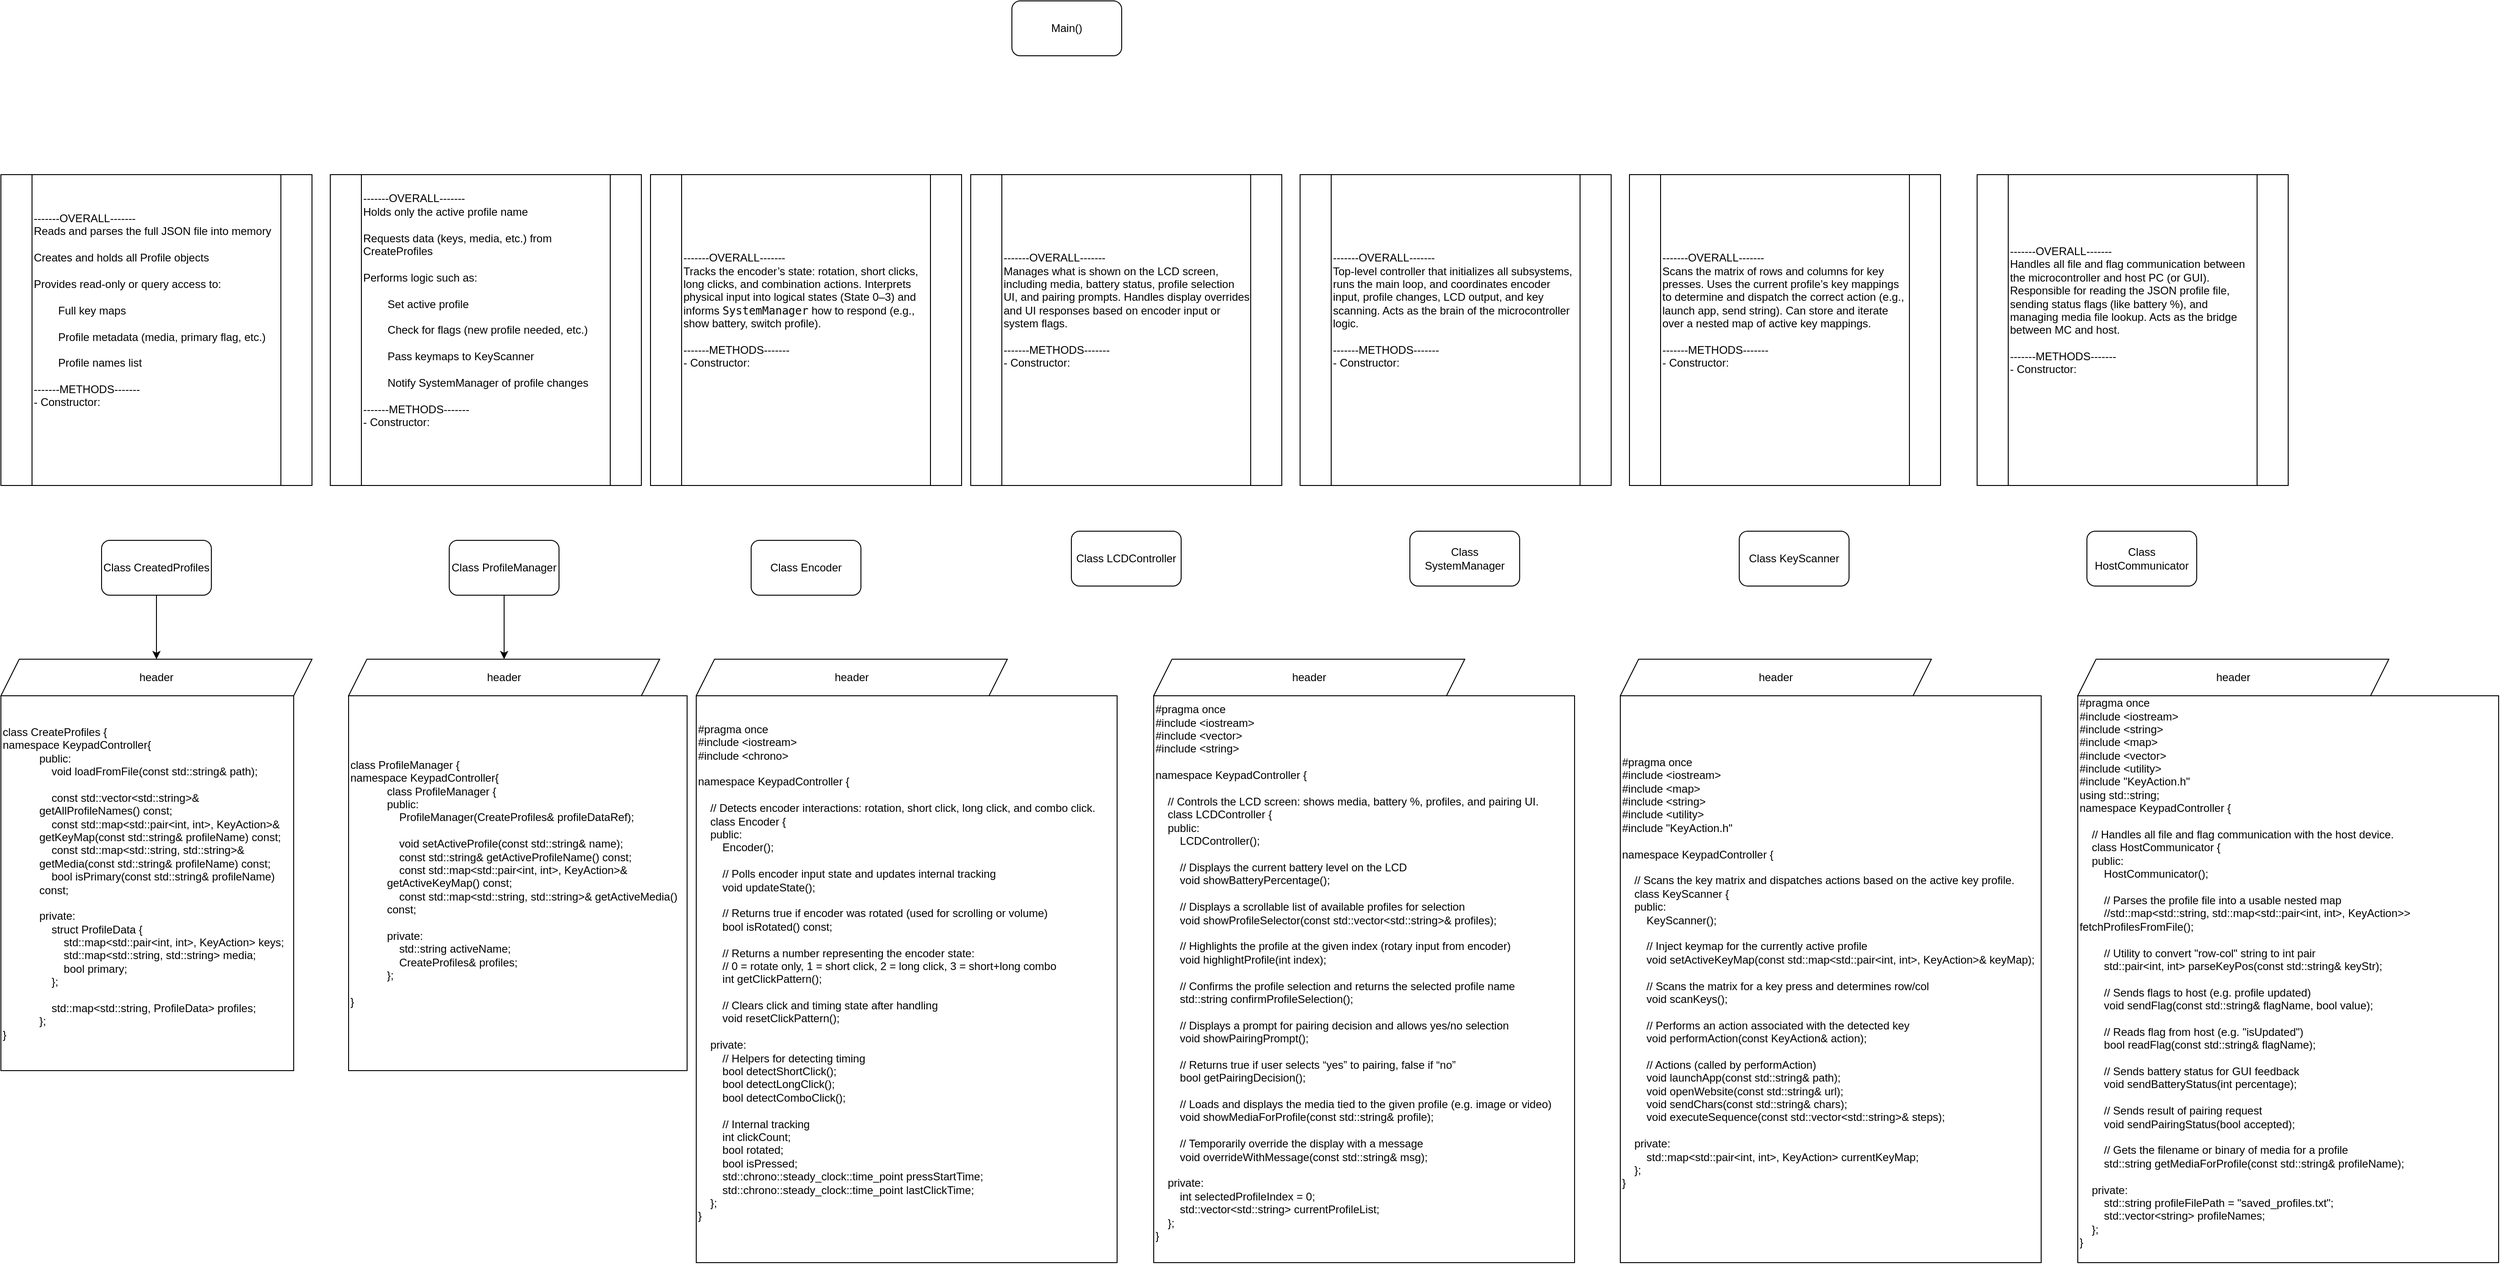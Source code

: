 <mxfile version="27.0.5">
  <diagram name="Page-1" id="1SPhpuADm64l0Hxg2bN5">
    <mxGraphModel dx="1892" dy="1667" grid="1" gridSize="10" guides="1" tooltips="1" connect="1" arrows="1" fold="1" page="1" pageScale="1" pageWidth="850" pageHeight="1100" math="0" shadow="0">
      <root>
        <mxCell id="0" />
        <mxCell id="1" parent="0" />
        <mxCell id="7xy5X7pBSjGH1rJuHNb_-1" value="Main()" style="rounded=1;whiteSpace=wrap;html=1;" parent="1" vertex="1">
          <mxGeometry x="425" y="-470" width="120" height="60" as="geometry" />
        </mxCell>
        <mxCell id="7xy5X7pBSjGH1rJuHNb_-3" value="Class Encoder" style="rounded=1;whiteSpace=wrap;html=1;" parent="1" vertex="1">
          <mxGeometry x="140" y="120" width="120" height="60" as="geometry" />
        </mxCell>
        <mxCell id="KJ3M8dmH54Ed4lHhk8dp-18" style="edgeStyle=orthogonalEdgeStyle;rounded=0;orthogonalLoop=1;jettySize=auto;html=1;" parent="1" source="7xy5X7pBSjGH1rJuHNb_-4" target="KJ3M8dmH54Ed4lHhk8dp-14" edge="1">
          <mxGeometry relative="1" as="geometry" />
        </mxCell>
        <mxCell id="7xy5X7pBSjGH1rJuHNb_-4" value="Class ProfileManager" style="rounded=1;whiteSpace=wrap;html=1;" parent="1" vertex="1">
          <mxGeometry x="-190" y="120" width="120" height="60" as="geometry" />
        </mxCell>
        <mxCell id="7xy5X7pBSjGH1rJuHNb_-5" value="Class LCDController" style="rounded=1;whiteSpace=wrap;html=1;" parent="1" vertex="1">
          <mxGeometry x="490" y="110" width="120" height="60" as="geometry" />
        </mxCell>
        <mxCell id="7xy5X7pBSjGH1rJuHNb_-6" value="Class SystemManager" style="rounded=1;whiteSpace=wrap;html=1;" parent="1" vertex="1">
          <mxGeometry x="860" y="110" width="120" height="60" as="geometry" />
        </mxCell>
        <mxCell id="7xy5X7pBSjGH1rJuHNb_-7" value="Class HostCommunicator" style="rounded=1;whiteSpace=wrap;html=1;" parent="1" vertex="1">
          <mxGeometry x="1600" y="110" width="120" height="60" as="geometry" />
        </mxCell>
        <mxCell id="7xy5X7pBSjGH1rJuHNb_-8" value="Class KeyScanner" style="rounded=1;whiteSpace=wrap;html=1;" parent="1" vertex="1">
          <mxGeometry x="1220" y="110" width="120" height="60" as="geometry" />
        </mxCell>
        <mxCell id="KJ3M8dmH54Ed4lHhk8dp-19" style="edgeStyle=orthogonalEdgeStyle;rounded=0;orthogonalLoop=1;jettySize=auto;html=1;entryX=0.5;entryY=0;entryDx=0;entryDy=0;" parent="1" source="7xy5X7pBSjGH1rJuHNb_-9" target="7xy5X7pBSjGH1rJuHNb_-10" edge="1">
          <mxGeometry relative="1" as="geometry" />
        </mxCell>
        <mxCell id="7xy5X7pBSjGH1rJuHNb_-9" value="Class CreatedProfiles" style="rounded=1;whiteSpace=wrap;html=1;" parent="1" vertex="1">
          <mxGeometry x="-570" y="120" width="120" height="60" as="geometry" />
        </mxCell>
        <mxCell id="7xy5X7pBSjGH1rJuHNb_-10" value="header" style="shape=parallelogram;perimeter=parallelogramPerimeter;whiteSpace=wrap;html=1;fixedSize=1;" parent="1" vertex="1">
          <mxGeometry x="-680" y="250" width="340" height="40" as="geometry" />
        </mxCell>
        <mxCell id="7xy5X7pBSjGH1rJuHNb_-15" value="-------OVERALL-------&amp;nbsp;&lt;div&gt;&lt;div&gt;Reads and parses the full JSON file into memory&lt;/div&gt;&lt;div&gt;&lt;br&gt;&lt;/div&gt;&lt;div&gt;Creates and holds all Profile objects&lt;/div&gt;&lt;div&gt;&lt;br&gt;&lt;/div&gt;&lt;div&gt;Provides read-only or query access to:&lt;/div&gt;&lt;div&gt;&lt;br&gt;&lt;/div&gt;&lt;div&gt;&lt;span style=&quot;white-space: pre;&quot;&gt;&#x9;&lt;/span&gt;Full key maps&lt;/div&gt;&lt;div&gt;&lt;br&gt;&lt;/div&gt;&lt;div&gt;&lt;span style=&quot;white-space: pre;&quot;&gt;&#x9;&lt;/span&gt;Profile metadata (media, primary flag, etc.)&lt;/div&gt;&lt;div&gt;&lt;br&gt;&lt;/div&gt;&lt;div&gt;&lt;span style=&quot;white-space: pre;&quot;&gt;&#x9;&lt;/span&gt;Profile names list&lt;/div&gt;&lt;/div&gt;&lt;div&gt;&lt;div&gt;&lt;br&gt;&lt;/div&gt;&lt;div&gt;-------METHODS-------&amp;nbsp;&lt;/div&gt;&lt;div&gt;- Constructor:&lt;br&gt;&lt;br&gt;&lt;br&gt;&lt;br&gt;&lt;/div&gt;&lt;/div&gt;" style="shape=process;whiteSpace=wrap;html=1;backgroundOutline=1;align=left;" parent="1" vertex="1">
          <mxGeometry x="-680" y="-280" width="340" height="340" as="geometry" />
        </mxCell>
        <mxCell id="KJ3M8dmH54Ed4lHhk8dp-2" value="-------OVERALL-------&amp;nbsp;&lt;div&gt;&lt;div&gt;Holds only the active profile name&lt;/div&gt;&lt;div&gt;&lt;br&gt;&lt;/div&gt;&lt;div&gt;Requests data (keys, media, etc.) from CreateProfiles&lt;/div&gt;&lt;div&gt;&lt;br&gt;&lt;/div&gt;&lt;div&gt;Performs logic such as:&lt;/div&gt;&lt;div&gt;&lt;br&gt;&lt;/div&gt;&lt;div&gt;&lt;span style=&quot;white-space: pre;&quot;&gt;&#x9;&lt;/span&gt;Set active profile&lt;/div&gt;&lt;div&gt;&lt;br&gt;&lt;/div&gt;&lt;div&gt;&lt;span style=&quot;white-space: pre;&quot;&gt;&#x9;&lt;/span&gt;Check for flags (new profile needed, etc.)&lt;/div&gt;&lt;div&gt;&lt;br&gt;&lt;/div&gt;&lt;div&gt;&lt;span style=&quot;white-space: pre;&quot;&gt;&#x9;&lt;/span&gt;Pass keymaps to KeyScanner&lt;/div&gt;&lt;div&gt;&lt;br&gt;&lt;/div&gt;&lt;div&gt;&lt;span style=&quot;white-space: pre;&quot;&gt;&#x9;&lt;/span&gt;Notify SystemManager of profile changes&lt;/div&gt;&lt;/div&gt;&lt;div&gt;&lt;div&gt;&lt;br&gt;&lt;/div&gt;&lt;div&gt;-------METHODS-------&amp;nbsp;&lt;/div&gt;&lt;div&gt;- Constructor:&lt;br&gt;&lt;br&gt;&lt;br&gt;&lt;br&gt;&lt;/div&gt;&lt;/div&gt;" style="shape=process;whiteSpace=wrap;html=1;backgroundOutline=1;align=left;" parent="1" vertex="1">
          <mxGeometry x="-320" y="-280" width="340" height="340" as="geometry" />
        </mxCell>
        <mxCell id="KJ3M8dmH54Ed4lHhk8dp-3" value="-------OVERALL-------&amp;nbsp;&lt;div&gt;Tracks the encoder’s state: rotation, short clicks, long clicks, and combination actions. Interprets physical input into logical states (State 0–3) and informs &lt;code data-end=&quot;1506&quot; data-start=&quot;1491&quot;&gt;SystemManager&lt;/code&gt; how to respond (e.g., show battery, switch profile).&lt;/div&gt;&lt;div&gt;&lt;div&gt;&lt;br&gt;&lt;/div&gt;&lt;div&gt;-------METHODS-------&amp;nbsp;&lt;/div&gt;&lt;div&gt;- Constructor:&lt;br&gt;&lt;br&gt;&lt;br&gt;&lt;br&gt;&lt;/div&gt;&lt;/div&gt;" style="shape=process;whiteSpace=wrap;html=1;backgroundOutline=1;align=left;" parent="1" vertex="1">
          <mxGeometry x="30" y="-280" width="340" height="340" as="geometry" />
        </mxCell>
        <mxCell id="KJ3M8dmH54Ed4lHhk8dp-4" value="-------OVERALL-------&amp;nbsp;&lt;div&gt;Manages what is shown on the LCD screen, including media, battery status, profile selection UI, and pairing prompts. Handles display overrides and UI responses based on encoder input or system flags.&lt;/div&gt;&lt;div&gt;&lt;div&gt;&lt;br&gt;&lt;/div&gt;&lt;div&gt;-------METHODS-------&amp;nbsp;&lt;/div&gt;&lt;div&gt;- Constructor:&lt;br&gt;&lt;br&gt;&lt;br&gt;&lt;br&gt;&lt;/div&gt;&lt;/div&gt;" style="shape=process;whiteSpace=wrap;html=1;backgroundOutline=1;align=left;" parent="1" vertex="1">
          <mxGeometry x="380" y="-280" width="340" height="340" as="geometry" />
        </mxCell>
        <mxCell id="KJ3M8dmH54Ed4lHhk8dp-5" value="-------OVERALL-------&amp;nbsp;&lt;div&gt;Top-level controller that initializes all subsystems, runs the main loop, and coordinates encoder input, profile changes, LCD output, and key scanning. Acts as the brain of the microcontroller logic.&lt;/div&gt;&lt;div&gt;&lt;div&gt;&lt;br&gt;&lt;/div&gt;&lt;div&gt;-------METHODS-------&amp;nbsp;&lt;/div&gt;&lt;div&gt;- Constructor:&lt;br&gt;&lt;br&gt;&lt;br&gt;&lt;br&gt;&lt;/div&gt;&lt;/div&gt;" style="shape=process;whiteSpace=wrap;html=1;backgroundOutline=1;align=left;" parent="1" vertex="1">
          <mxGeometry x="740" y="-280" width="340" height="340" as="geometry" />
        </mxCell>
        <mxCell id="KJ3M8dmH54Ed4lHhk8dp-6" value="-------OVERALL-------&amp;nbsp;&lt;div&gt;Scans the matrix of rows and columns for key presses. Uses the current profile’s key mappings to determine and dispatch the correct action (e.g., launch app, send string). Can store and iterate over a nested map of active key mappings.&lt;/div&gt;&lt;div&gt;&lt;div&gt;&lt;br&gt;&lt;/div&gt;&lt;div&gt;-------METHODS-------&amp;nbsp;&lt;/div&gt;&lt;div&gt;- Constructor:&lt;br&gt;&lt;br&gt;&lt;br&gt;&lt;br&gt;&lt;/div&gt;&lt;/div&gt;" style="shape=process;whiteSpace=wrap;html=1;backgroundOutline=1;align=left;" parent="1" vertex="1">
          <mxGeometry x="1100" y="-280" width="340" height="340" as="geometry" />
        </mxCell>
        <mxCell id="KJ3M8dmH54Ed4lHhk8dp-7" value="-------OVERALL-------&amp;nbsp;&lt;div&gt;Handles all file and flag communication between the microcontroller and host PC (or GUI). Responsible for reading the JSON profile file, sending status flags (like battery %), and managing media file lookup. Acts as the bridge between MC and host.&lt;/div&gt;&lt;div&gt;&lt;div&gt;&lt;br&gt;&lt;/div&gt;&lt;div&gt;-------METHODS-------&amp;nbsp;&lt;/div&gt;&lt;div&gt;- Constructor:&lt;br&gt;&lt;br&gt;&lt;br&gt;&lt;br&gt;&lt;/div&gt;&lt;/div&gt;" style="shape=process;whiteSpace=wrap;html=1;backgroundOutline=1;align=left;" parent="1" vertex="1">
          <mxGeometry x="1480" y="-280" width="340" height="340" as="geometry" />
        </mxCell>
        <mxCell id="KJ3M8dmH54Ed4lHhk8dp-13" value="&lt;div&gt;class CreateProfiles {&lt;/div&gt;&lt;div&gt;namespace KeypadController{&lt;/div&gt;&lt;blockquote style=&quot;margin: 0 0 0 40px; border: none; padding: 0px;&quot;&gt;&lt;div&gt;public:&lt;/div&gt;&lt;div&gt;&amp;nbsp; &amp;nbsp; void loadFromFile(const std::string&amp;amp; path);&lt;/div&gt;&lt;div&gt;&lt;br&gt;&lt;/div&gt;&lt;div&gt;&amp;nbsp; &amp;nbsp; const std::vector&amp;lt;std::string&amp;gt;&amp;amp; getAllProfileNames() const;&lt;/div&gt;&lt;div&gt;&amp;nbsp; &amp;nbsp; const std::map&amp;lt;std::pair&amp;lt;int, int&amp;gt;, KeyAction&amp;gt;&amp;amp; getKeyMap(const std::string&amp;amp; profileName) const;&lt;/div&gt;&lt;div&gt;&amp;nbsp; &amp;nbsp; const std::map&amp;lt;std::string, std::string&amp;gt;&amp;amp; getMedia(const std::string&amp;amp; profileName) const;&lt;/div&gt;&lt;div&gt;&amp;nbsp; &amp;nbsp; bool isPrimary(const std::string&amp;amp; profileName) const;&lt;/div&gt;&lt;div&gt;&lt;br&gt;&lt;/div&gt;&lt;div&gt;private:&lt;/div&gt;&lt;div&gt;&amp;nbsp; &amp;nbsp; struct ProfileData {&lt;/div&gt;&lt;div&gt;&amp;nbsp; &amp;nbsp; &amp;nbsp; &amp;nbsp; std::map&amp;lt;std::pair&amp;lt;int, int&amp;gt;, KeyAction&amp;gt; keys;&lt;/div&gt;&lt;div&gt;&amp;nbsp; &amp;nbsp; &amp;nbsp; &amp;nbsp; std::map&amp;lt;std::string, std::string&amp;gt; media;&lt;/div&gt;&lt;div&gt;&amp;nbsp; &amp;nbsp; &amp;nbsp; &amp;nbsp; bool primary;&lt;/div&gt;&lt;div&gt;&amp;nbsp; &amp;nbsp; };&lt;/div&gt;&lt;div&gt;&lt;br&gt;&lt;/div&gt;&lt;div&gt;&amp;nbsp; &amp;nbsp; std::map&amp;lt;std::string, ProfileData&amp;gt; profiles;&lt;/div&gt;&lt;div&gt;};&lt;/div&gt;&lt;/blockquote&gt;&lt;div&gt;}&lt;/div&gt;" style="rounded=0;whiteSpace=wrap;html=1;align=left;" parent="1" vertex="1">
          <mxGeometry x="-680" y="290" width="320" height="410" as="geometry" />
        </mxCell>
        <mxCell id="KJ3M8dmH54Ed4lHhk8dp-14" value="header" style="shape=parallelogram;perimeter=parallelogramPerimeter;whiteSpace=wrap;html=1;fixedSize=1;" parent="1" vertex="1">
          <mxGeometry x="-300" y="250" width="340" height="40" as="geometry" />
        </mxCell>
        <mxCell id="KJ3M8dmH54Ed4lHhk8dp-15" value="&lt;div&gt;class ProfileManager&amp;nbsp;{&lt;/div&gt;&lt;div&gt;namespace KeypadController{&lt;/div&gt;&lt;blockquote style=&quot;margin: 0 0 0 40px; border: none; padding: 0px;&quot;&gt;&lt;div&gt;class ProfileManager {&lt;/div&gt;&lt;div&gt;public:&lt;/div&gt;&lt;div&gt;&amp;nbsp; &amp;nbsp; ProfileManager(CreateProfiles&amp;amp; profileDataRef);&lt;/div&gt;&lt;div&gt;&lt;br&gt;&lt;/div&gt;&lt;div&gt;&amp;nbsp; &amp;nbsp; void setActiveProfile(const std::string&amp;amp; name);&lt;/div&gt;&lt;div&gt;&amp;nbsp; &amp;nbsp; const std::string&amp;amp; getActiveProfileName() const;&lt;/div&gt;&lt;div&gt;&amp;nbsp; &amp;nbsp; const std::map&amp;lt;std::pair&amp;lt;int, int&amp;gt;, KeyAction&amp;gt;&amp;amp; getActiveKeyMap() const;&lt;/div&gt;&lt;div&gt;&amp;nbsp; &amp;nbsp; const std::map&amp;lt;std::string, std::string&amp;gt;&amp;amp; getActiveMedia() const;&lt;/div&gt;&lt;div&gt;&lt;br&gt;&lt;/div&gt;&lt;div&gt;private:&lt;/div&gt;&lt;div&gt;&amp;nbsp; &amp;nbsp; std::string activeName;&lt;/div&gt;&lt;div&gt;&amp;nbsp; &amp;nbsp; CreateProfiles&amp;amp; profiles;&lt;/div&gt;&lt;div&gt;};&lt;/div&gt;&lt;div&gt;&lt;br&gt;&lt;/div&gt;&lt;/blockquote&gt;&lt;div&gt;}&lt;/div&gt;" style="rounded=0;whiteSpace=wrap;html=1;align=left;" parent="1" vertex="1">
          <mxGeometry x="-300" y="290" width="370" height="410" as="geometry" />
        </mxCell>
        <mxCell id="BoiXlNUUXAva4qsgIHvO-2" value="header" style="shape=parallelogram;perimeter=parallelogramPerimeter;whiteSpace=wrap;html=1;fixedSize=1;" vertex="1" parent="1">
          <mxGeometry x="80" y="250" width="340" height="40" as="geometry" />
        </mxCell>
        <mxCell id="BoiXlNUUXAva4qsgIHvO-3" value="&lt;div&gt;#pragma once&lt;/div&gt;&lt;div&gt;#include &amp;lt;iostream&amp;gt;&lt;/div&gt;&lt;div&gt;#include &amp;lt;chrono&amp;gt;&lt;/div&gt;&lt;div&gt;&lt;br&gt;&lt;/div&gt;&lt;div&gt;namespace KeypadController {&lt;/div&gt;&lt;div&gt;&lt;br&gt;&lt;/div&gt;&lt;div&gt;&amp;nbsp; &amp;nbsp; // Detects encoder interactions: rotation, short click, long click, and combo click.&lt;/div&gt;&lt;div&gt;&amp;nbsp; &amp;nbsp; class Encoder {&lt;/div&gt;&lt;div&gt;&amp;nbsp; &amp;nbsp; public:&lt;/div&gt;&lt;div&gt;&amp;nbsp; &amp;nbsp; &amp;nbsp; &amp;nbsp; Encoder();&lt;/div&gt;&lt;div&gt;&lt;br&gt;&lt;/div&gt;&lt;div&gt;&amp;nbsp; &amp;nbsp; &amp;nbsp; &amp;nbsp; // Polls encoder input state and updates internal tracking&lt;/div&gt;&lt;div&gt;&amp;nbsp; &amp;nbsp; &amp;nbsp; &amp;nbsp; void updateState();&lt;/div&gt;&lt;div&gt;&lt;br&gt;&lt;/div&gt;&lt;div&gt;&amp;nbsp; &amp;nbsp; &amp;nbsp; &amp;nbsp; // Returns true if encoder was rotated (used for scrolling or volume)&lt;/div&gt;&lt;div&gt;&amp;nbsp; &amp;nbsp; &amp;nbsp; &amp;nbsp; bool isRotated() const;&lt;/div&gt;&lt;div&gt;&lt;br&gt;&lt;/div&gt;&lt;div&gt;&amp;nbsp; &amp;nbsp; &amp;nbsp; &amp;nbsp; // Returns a number representing the encoder state:&lt;/div&gt;&lt;div&gt;&amp;nbsp; &amp;nbsp; &amp;nbsp; &amp;nbsp; // 0 = rotate only, 1 = short click, 2 = long click, 3 = short+long combo&lt;/div&gt;&lt;div&gt;&amp;nbsp; &amp;nbsp; &amp;nbsp; &amp;nbsp; int getClickPattern();&lt;/div&gt;&lt;div&gt;&lt;br&gt;&lt;/div&gt;&lt;div&gt;&amp;nbsp; &amp;nbsp; &amp;nbsp; &amp;nbsp; // Clears click and timing state after handling&lt;/div&gt;&lt;div&gt;&amp;nbsp; &amp;nbsp; &amp;nbsp; &amp;nbsp; void resetClickPattern();&lt;/div&gt;&lt;div&gt;&lt;br&gt;&lt;/div&gt;&lt;div&gt;&amp;nbsp; &amp;nbsp; private:&lt;/div&gt;&lt;div&gt;&amp;nbsp; &amp;nbsp; &amp;nbsp; &amp;nbsp; // Helpers for detecting timing&lt;/div&gt;&lt;div&gt;&amp;nbsp; &amp;nbsp; &amp;nbsp; &amp;nbsp; bool detectShortClick();&lt;/div&gt;&lt;div&gt;&amp;nbsp; &amp;nbsp; &amp;nbsp; &amp;nbsp; bool detectLongClick();&lt;/div&gt;&lt;div&gt;&amp;nbsp; &amp;nbsp; &amp;nbsp; &amp;nbsp; bool detectComboClick();&lt;/div&gt;&lt;div&gt;&lt;br&gt;&lt;/div&gt;&lt;div&gt;&amp;nbsp; &amp;nbsp; &amp;nbsp; &amp;nbsp; // Internal tracking&lt;/div&gt;&lt;div&gt;&amp;nbsp; &amp;nbsp; &amp;nbsp; &amp;nbsp; int clickCount;&lt;/div&gt;&lt;div&gt;&amp;nbsp; &amp;nbsp; &amp;nbsp; &amp;nbsp; bool rotated;&lt;/div&gt;&lt;div&gt;&amp;nbsp; &amp;nbsp; &amp;nbsp; &amp;nbsp; bool isPressed;&lt;/div&gt;&lt;div&gt;&amp;nbsp; &amp;nbsp; &amp;nbsp; &amp;nbsp; std::chrono::steady_clock::time_point pressStartTime;&lt;/div&gt;&lt;div&gt;&amp;nbsp; &amp;nbsp; &amp;nbsp; &amp;nbsp; std::chrono::steady_clock::time_point lastClickTime;&lt;/div&gt;&lt;div&gt;&amp;nbsp; &amp;nbsp; };&lt;/div&gt;&lt;div&gt;}&lt;/div&gt;&lt;div&gt;&lt;br&gt;&lt;/div&gt;" style="rounded=0;whiteSpace=wrap;html=1;align=left;" vertex="1" parent="1">
          <mxGeometry x="80" y="290" width="460" height="620" as="geometry" />
        </mxCell>
        <mxCell id="BoiXlNUUXAva4qsgIHvO-4" value="header" style="shape=parallelogram;perimeter=parallelogramPerimeter;whiteSpace=wrap;html=1;fixedSize=1;" vertex="1" parent="1">
          <mxGeometry x="580" y="250" width="340" height="40" as="geometry" />
        </mxCell>
        <mxCell id="BoiXlNUUXAva4qsgIHvO-6" value="&lt;div&gt;&lt;div&gt;#pragma once&lt;/div&gt;&lt;div&gt;#include &amp;lt;iostream&amp;gt;&lt;/div&gt;&lt;div&gt;#include &amp;lt;vector&amp;gt;&lt;/div&gt;&lt;div&gt;#include &amp;lt;string&amp;gt;&lt;/div&gt;&lt;div&gt;&lt;br&gt;&lt;/div&gt;&lt;div&gt;namespace KeypadController {&lt;/div&gt;&lt;div&gt;&lt;br&gt;&lt;/div&gt;&lt;div&gt;&amp;nbsp; &amp;nbsp; // Controls the LCD screen: shows media, battery %, profiles, and pairing UI.&lt;/div&gt;&lt;div&gt;&amp;nbsp; &amp;nbsp; class LCDController {&lt;/div&gt;&lt;div&gt;&amp;nbsp; &amp;nbsp; public:&lt;/div&gt;&lt;div&gt;&amp;nbsp; &amp;nbsp; &amp;nbsp; &amp;nbsp; LCDController();&lt;/div&gt;&lt;div&gt;&lt;br&gt;&lt;/div&gt;&lt;div&gt;&amp;nbsp; &amp;nbsp; &amp;nbsp; &amp;nbsp; // Displays the current battery level on the LCD&lt;/div&gt;&lt;div&gt;&amp;nbsp; &amp;nbsp; &amp;nbsp; &amp;nbsp; void showBatteryPercentage();&lt;/div&gt;&lt;div&gt;&lt;br&gt;&lt;/div&gt;&lt;div&gt;&amp;nbsp; &amp;nbsp; &amp;nbsp; &amp;nbsp; // Displays a scrollable list of available profiles for selection&lt;/div&gt;&lt;div&gt;&amp;nbsp; &amp;nbsp; &amp;nbsp; &amp;nbsp; void showProfileSelector(const std::vector&amp;lt;std::string&amp;gt;&amp;amp; profiles);&lt;/div&gt;&lt;div&gt;&lt;br&gt;&lt;/div&gt;&lt;div&gt;&amp;nbsp; &amp;nbsp; &amp;nbsp; &amp;nbsp; // Highlights the profile at the given index (rotary input from encoder)&lt;/div&gt;&lt;div&gt;&amp;nbsp; &amp;nbsp; &amp;nbsp; &amp;nbsp; void highlightProfile(int index);&lt;/div&gt;&lt;div&gt;&lt;br&gt;&lt;/div&gt;&lt;div&gt;&amp;nbsp; &amp;nbsp; &amp;nbsp; &amp;nbsp; // Confirms the profile selection and returns the selected profile name&lt;/div&gt;&lt;div&gt;&amp;nbsp; &amp;nbsp; &amp;nbsp; &amp;nbsp; std::string confirmProfileSelection();&lt;/div&gt;&lt;div&gt;&lt;br&gt;&lt;/div&gt;&lt;div&gt;&amp;nbsp; &amp;nbsp; &amp;nbsp; &amp;nbsp; // Displays a prompt for pairing decision and allows yes/no selection&lt;/div&gt;&lt;div&gt;&amp;nbsp; &amp;nbsp; &amp;nbsp; &amp;nbsp; void showPairingPrompt();&lt;/div&gt;&lt;div&gt;&lt;br&gt;&lt;/div&gt;&lt;div&gt;&amp;nbsp; &amp;nbsp; &amp;nbsp; &amp;nbsp; // Returns true if user selects “yes” to pairing, false if “no”&lt;/div&gt;&lt;div&gt;&amp;nbsp; &amp;nbsp; &amp;nbsp; &amp;nbsp; bool getPairingDecision();&lt;/div&gt;&lt;div&gt;&lt;br&gt;&lt;/div&gt;&lt;div&gt;&amp;nbsp; &amp;nbsp; &amp;nbsp; &amp;nbsp; // Loads and displays the media tied to the given profile (e.g. image or video)&lt;/div&gt;&lt;div&gt;&amp;nbsp; &amp;nbsp; &amp;nbsp; &amp;nbsp; void showMediaForProfile(const std::string&amp;amp; profile);&lt;/div&gt;&lt;div&gt;&lt;br&gt;&lt;/div&gt;&lt;div&gt;&amp;nbsp; &amp;nbsp; &amp;nbsp; &amp;nbsp; // Temporarily override the display with a message&lt;/div&gt;&lt;div&gt;&amp;nbsp; &amp;nbsp; &amp;nbsp; &amp;nbsp; void overrideWithMessage(const std::string&amp;amp; msg);&lt;/div&gt;&lt;div&gt;&lt;br&gt;&lt;/div&gt;&lt;div&gt;&amp;nbsp; &amp;nbsp; private:&lt;/div&gt;&lt;div&gt;&amp;nbsp; &amp;nbsp; &amp;nbsp; &amp;nbsp; int selectedProfileIndex = 0;&lt;/div&gt;&lt;div&gt;&amp;nbsp; &amp;nbsp; &amp;nbsp; &amp;nbsp; std::vector&amp;lt;std::string&amp;gt; currentProfileList;&lt;/div&gt;&lt;div&gt;&amp;nbsp; &amp;nbsp; };&lt;/div&gt;&lt;div&gt;}&lt;/div&gt;&lt;/div&gt;&lt;div&gt;&lt;br&gt;&lt;/div&gt;" style="rounded=0;whiteSpace=wrap;html=1;align=left;" vertex="1" parent="1">
          <mxGeometry x="580" y="290" width="460" height="620" as="geometry" />
        </mxCell>
        <mxCell id="BoiXlNUUXAva4qsgIHvO-7" value="&lt;div&gt;&lt;div&gt;&lt;div&gt;#pragma once&lt;/div&gt;&lt;div&gt;#include &amp;lt;iostream&amp;gt;&lt;/div&gt;&lt;div&gt;#include &amp;lt;map&amp;gt;&lt;/div&gt;&lt;div&gt;#include &amp;lt;string&amp;gt;&lt;/div&gt;&lt;div&gt;#include &amp;lt;utility&amp;gt;&lt;/div&gt;&lt;div&gt;#include &quot;KeyAction.h&quot;&lt;/div&gt;&lt;div&gt;&lt;br&gt;&lt;/div&gt;&lt;div&gt;namespace KeypadController {&lt;/div&gt;&lt;div&gt;&lt;br&gt;&lt;/div&gt;&lt;div&gt;&amp;nbsp; &amp;nbsp; // Scans the key matrix and dispatches actions based on the active key profile.&lt;/div&gt;&lt;div&gt;&amp;nbsp; &amp;nbsp; class KeyScanner {&lt;/div&gt;&lt;div&gt;&amp;nbsp; &amp;nbsp; public:&lt;/div&gt;&lt;div&gt;&amp;nbsp; &amp;nbsp; &amp;nbsp; &amp;nbsp; KeyScanner();&lt;/div&gt;&lt;div&gt;&lt;br&gt;&lt;/div&gt;&lt;div&gt;&amp;nbsp; &amp;nbsp; &amp;nbsp; &amp;nbsp; // Inject keymap for the currently active profile&lt;/div&gt;&lt;div&gt;&amp;nbsp; &amp;nbsp; &amp;nbsp; &amp;nbsp; void setActiveKeyMap(const std::map&amp;lt;std::pair&amp;lt;int, int&amp;gt;, KeyAction&amp;gt;&amp;amp; keyMap);&lt;/div&gt;&lt;div&gt;&lt;br&gt;&lt;/div&gt;&lt;div&gt;&amp;nbsp; &amp;nbsp; &amp;nbsp; &amp;nbsp; // Scans the matrix for a key press and determines row/col&lt;/div&gt;&lt;div&gt;&amp;nbsp; &amp;nbsp; &amp;nbsp; &amp;nbsp; void scanKeys();&lt;/div&gt;&lt;div&gt;&lt;br&gt;&lt;/div&gt;&lt;div&gt;&amp;nbsp; &amp;nbsp; &amp;nbsp; &amp;nbsp; // Performs an action associated with the detected key&lt;/div&gt;&lt;div&gt;&amp;nbsp; &amp;nbsp; &amp;nbsp; &amp;nbsp; void performAction(const KeyAction&amp;amp; action);&lt;/div&gt;&lt;div&gt;&lt;br&gt;&lt;/div&gt;&lt;div&gt;&amp;nbsp; &amp;nbsp; &amp;nbsp; &amp;nbsp; // Actions (called by performAction)&lt;/div&gt;&lt;div&gt;&amp;nbsp; &amp;nbsp; &amp;nbsp; &amp;nbsp; void launchApp(const std::string&amp;amp; path);&lt;/div&gt;&lt;div&gt;&amp;nbsp; &amp;nbsp; &amp;nbsp; &amp;nbsp; void openWebsite(const std::string&amp;amp; url);&lt;/div&gt;&lt;div&gt;&amp;nbsp; &amp;nbsp; &amp;nbsp; &amp;nbsp; void sendChars(const std::string&amp;amp; chars);&lt;/div&gt;&lt;div&gt;&amp;nbsp; &amp;nbsp; &amp;nbsp; &amp;nbsp; void executeSequence(const std::vector&amp;lt;std::string&amp;gt;&amp;amp; steps);&lt;/div&gt;&lt;div&gt;&lt;br&gt;&lt;/div&gt;&lt;div&gt;&amp;nbsp; &amp;nbsp; private:&lt;/div&gt;&lt;div&gt;&amp;nbsp; &amp;nbsp; &amp;nbsp; &amp;nbsp; std::map&amp;lt;std::pair&amp;lt;int, int&amp;gt;, KeyAction&amp;gt; currentKeyMap;&lt;/div&gt;&lt;div&gt;&amp;nbsp; &amp;nbsp; };&lt;/div&gt;&lt;div&gt;}&lt;/div&gt;&lt;/div&gt;&lt;/div&gt;&lt;div&gt;&lt;br&gt;&lt;/div&gt;" style="rounded=0;whiteSpace=wrap;html=1;align=left;" vertex="1" parent="1">
          <mxGeometry x="1090" y="290" width="460" height="620" as="geometry" />
        </mxCell>
        <mxCell id="BoiXlNUUXAva4qsgIHvO-8" value="header" style="shape=parallelogram;perimeter=parallelogramPerimeter;whiteSpace=wrap;html=1;fixedSize=1;" vertex="1" parent="1">
          <mxGeometry x="1090" y="250" width="340" height="40" as="geometry" />
        </mxCell>
        <mxCell id="BoiXlNUUXAva4qsgIHvO-9" value="&lt;div&gt;&lt;div&gt;&lt;div&gt;&lt;div&gt;#pragma once&lt;/div&gt;&lt;div&gt;#include &amp;lt;iostream&amp;gt;&lt;/div&gt;&lt;div&gt;#include &amp;lt;string&amp;gt;&lt;/div&gt;&lt;div&gt;#include &amp;lt;map&amp;gt;&lt;/div&gt;&lt;div&gt;#include &amp;lt;vector&amp;gt;&lt;/div&gt;&lt;div&gt;#include &amp;lt;utility&amp;gt;&lt;/div&gt;&lt;div&gt;#include &quot;KeyAction.h&quot;&lt;/div&gt;&lt;div&gt;using std::string;&lt;/div&gt;&lt;div&gt;namespace KeypadController {&lt;/div&gt;&lt;div&gt;&lt;br&gt;&lt;/div&gt;&lt;div&gt;&amp;nbsp; &amp;nbsp; // Handles all file and flag communication with the host device.&lt;/div&gt;&lt;div&gt;&amp;nbsp; &amp;nbsp; class HostCommunicator {&lt;/div&gt;&lt;div&gt;&amp;nbsp; &amp;nbsp; public:&lt;/div&gt;&lt;div&gt;&amp;nbsp; &amp;nbsp; &amp;nbsp; &amp;nbsp; HostCommunicator();&lt;/div&gt;&lt;div&gt;&lt;br&gt;&lt;/div&gt;&lt;div&gt;&amp;nbsp; &amp;nbsp; &amp;nbsp; &amp;nbsp; // Parses the profile file into a usable nested map&lt;/div&gt;&lt;div&gt;&amp;nbsp; &amp;nbsp; &amp;nbsp; &amp;nbsp; //std::map&amp;lt;std::string, std::map&amp;lt;std::pair&amp;lt;int, int&amp;gt;, KeyAction&amp;gt;&amp;gt; fetchProfilesFromFile();&lt;/div&gt;&lt;div&gt;&lt;br&gt;&lt;/div&gt;&lt;div&gt;&amp;nbsp; &amp;nbsp; &amp;nbsp; &amp;nbsp; // Utility to convert &quot;row-col&quot; string to int pair&lt;/div&gt;&lt;div&gt;&amp;nbsp; &amp;nbsp; &amp;nbsp; &amp;nbsp; std::pair&amp;lt;int, int&amp;gt; parseKeyPos(const std::string&amp;amp; keyStr);&lt;/div&gt;&lt;div&gt;&lt;br&gt;&lt;/div&gt;&lt;div&gt;&amp;nbsp; &amp;nbsp; &amp;nbsp; &amp;nbsp; // Sends flags to host (e.g. profile updated)&lt;/div&gt;&lt;div&gt;&amp;nbsp; &amp;nbsp; &amp;nbsp; &amp;nbsp; void sendFlag(const std::string&amp;amp; flagName, bool value);&lt;/div&gt;&lt;div&gt;&lt;br&gt;&lt;/div&gt;&lt;div&gt;&amp;nbsp; &amp;nbsp; &amp;nbsp; &amp;nbsp; // Reads flag from host (e.g. &quot;isUpdated&quot;)&lt;/div&gt;&lt;div&gt;&amp;nbsp; &amp;nbsp; &amp;nbsp; &amp;nbsp; bool readFlag(const std::string&amp;amp; flagName);&lt;/div&gt;&lt;div&gt;&lt;br&gt;&lt;/div&gt;&lt;div&gt;&amp;nbsp; &amp;nbsp; &amp;nbsp; &amp;nbsp; // Sends battery status for GUI feedback&lt;/div&gt;&lt;div&gt;&amp;nbsp; &amp;nbsp; &amp;nbsp; &amp;nbsp; void sendBatteryStatus(int percentage);&lt;/div&gt;&lt;div&gt;&lt;br&gt;&lt;/div&gt;&lt;div&gt;&amp;nbsp; &amp;nbsp; &amp;nbsp; &amp;nbsp; // Sends result of pairing request&lt;/div&gt;&lt;div&gt;&amp;nbsp; &amp;nbsp; &amp;nbsp; &amp;nbsp; void sendPairingStatus(bool accepted);&lt;/div&gt;&lt;div&gt;&lt;br&gt;&lt;/div&gt;&lt;div&gt;&amp;nbsp; &amp;nbsp; &amp;nbsp; &amp;nbsp; // Gets the filename or binary of media for a profile&lt;/div&gt;&lt;div&gt;&amp;nbsp; &amp;nbsp; &amp;nbsp; &amp;nbsp; std::string getMediaForProfile(const std::string&amp;amp; profileName);&lt;/div&gt;&lt;div&gt;&lt;br&gt;&lt;/div&gt;&lt;div&gt;&amp;nbsp; &amp;nbsp; private:&lt;/div&gt;&lt;div&gt;&amp;nbsp; &amp;nbsp; &amp;nbsp; &amp;nbsp; std::string profileFilePath = &quot;saved_profiles.txt&quot;;&lt;/div&gt;&lt;div&gt;&amp;nbsp; &amp;nbsp; &amp;nbsp; &amp;nbsp; std::vector&amp;lt;string&amp;gt; profileNames;&lt;/div&gt;&lt;div&gt;&amp;nbsp; &amp;nbsp; };&lt;/div&gt;&lt;div&gt;}&lt;/div&gt;&lt;/div&gt;&lt;/div&gt;&lt;/div&gt;&lt;div&gt;&lt;br&gt;&lt;/div&gt;" style="rounded=0;whiteSpace=wrap;html=1;align=left;" vertex="1" parent="1">
          <mxGeometry x="1590" y="290" width="460" height="620" as="geometry" />
        </mxCell>
        <mxCell id="BoiXlNUUXAva4qsgIHvO-10" value="header" style="shape=parallelogram;perimeter=parallelogramPerimeter;whiteSpace=wrap;html=1;fixedSize=1;" vertex="1" parent="1">
          <mxGeometry x="1590" y="250" width="340" height="40" as="geometry" />
        </mxCell>
      </root>
    </mxGraphModel>
  </diagram>
</mxfile>
